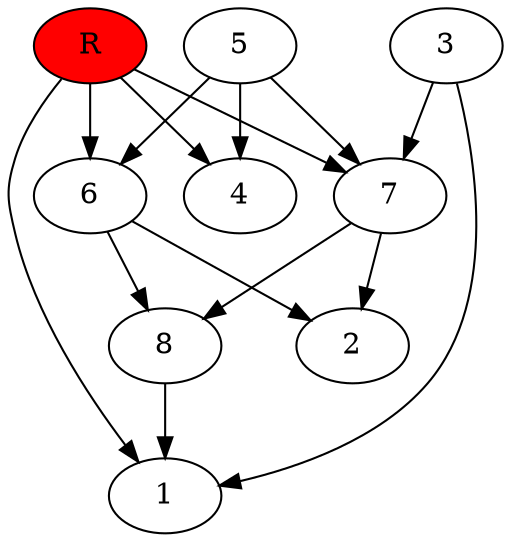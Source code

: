digraph prb31453 {
	1
	2
	3
	4
	5
	6
	7
	8
	R [fillcolor="#ff0000" style=filled]
	3 -> 1
	3 -> 7
	5 -> 4
	5 -> 6
	5 -> 7
	6 -> 2
	6 -> 8
	7 -> 2
	7 -> 8
	8 -> 1
	R -> 1
	R -> 4
	R -> 6
	R -> 7
}
